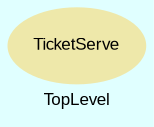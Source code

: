 digraph TopLevel {
    compound = true
    bgcolor = lightcyan1
    fontname = Arial
    fontsize = 8
    label = "TopLevel"
    node [
        fontname = Arial,
        fontsize = 8,
        color = black
    ]

    TicketServe [
        fontcolor = black,
        URL = "classes/TicketServe.html",
        shape = ellipse,
        color = palegoldenrod,
        style = filled,
        label = "TicketServe"
    ]

}

